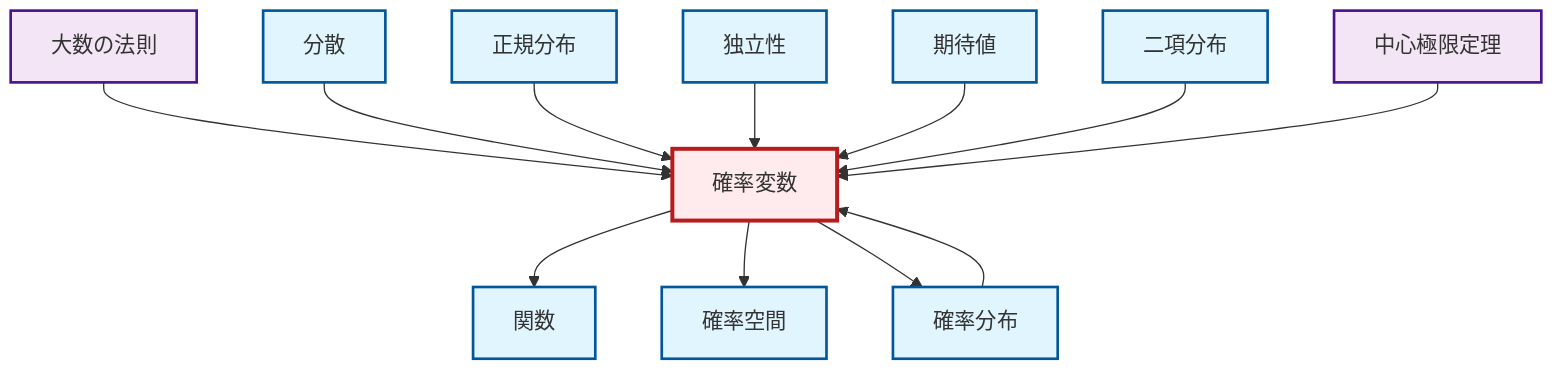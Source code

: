 graph TD
    classDef definition fill:#e1f5fe,stroke:#01579b,stroke-width:2px
    classDef theorem fill:#f3e5f5,stroke:#4a148c,stroke-width:2px
    classDef axiom fill:#fff3e0,stroke:#e65100,stroke-width:2px
    classDef example fill:#e8f5e9,stroke:#1b5e20,stroke-width:2px
    classDef current fill:#ffebee,stroke:#b71c1c,stroke-width:3px
    def-independence["独立性"]:::definition
    def-expectation["期待値"]:::definition
    def-binomial-distribution["二項分布"]:::definition
    def-normal-distribution["正規分布"]:::definition
    thm-law-of-large-numbers["大数の法則"]:::theorem
    def-function["関数"]:::definition
    def-probability-distribution["確率分布"]:::definition
    def-probability-space["確率空間"]:::definition
    def-random-variable["確率変数"]:::definition
    thm-central-limit["中心極限定理"]:::theorem
    def-variance["分散"]:::definition
    thm-law-of-large-numbers --> def-random-variable
    def-random-variable --> def-function
    def-variance --> def-random-variable
    def-normal-distribution --> def-random-variable
    def-random-variable --> def-probability-space
    def-independence --> def-random-variable
    def-random-variable --> def-probability-distribution
    def-probability-distribution --> def-random-variable
    def-expectation --> def-random-variable
    def-binomial-distribution --> def-random-variable
    thm-central-limit --> def-random-variable
    class def-random-variable current